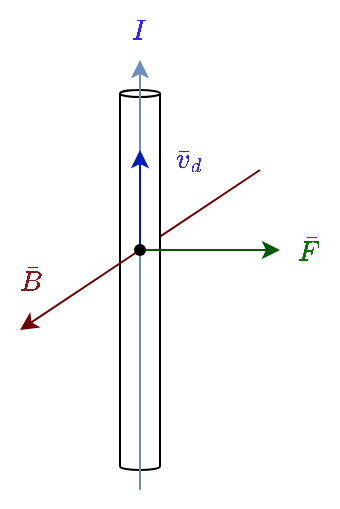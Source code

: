 <mxfile version="24.7.17">
  <diagram name="Pagina-1" id="4ycWftfBCLb5dWx7IBtZ">
    <mxGraphModel dx="811" dy="470" grid="1" gridSize="10" guides="1" tooltips="1" connect="1" arrows="1" fold="1" page="1" pageScale="1" pageWidth="827" pageHeight="1169" math="1" shadow="0">
      <root>
        <mxCell id="0" />
        <mxCell id="1" parent="0" />
        <mxCell id="9qYLlYT3zbWsOiFQajUe-21" value="" style="endArrow=classic;html=1;rounded=0;fillColor=#a20025;strokeColor=#6F0000;" edge="1" parent="1">
          <mxGeometry width="50" height="50" relative="1" as="geometry">
            <mxPoint x="390" y="250" as="sourcePoint" />
            <mxPoint x="330" y="290" as="targetPoint" />
          </mxGeometry>
        </mxCell>
        <mxCell id="9qYLlYT3zbWsOiFQajUe-22" value="" style="shape=cylinder3;whiteSpace=wrap;html=1;boundedLbl=1;backgroundOutline=1;size=1.722;" vertex="1" parent="1">
          <mxGeometry x="320" y="210" width="20" height="190" as="geometry" />
        </mxCell>
        <mxCell id="9qYLlYT3zbWsOiFQajUe-23" value="" style="endArrow=classic;html=1;rounded=0;fillColor=#dae8fc;strokeColor=#6c8ebf;" edge="1" parent="1" target="9qYLlYT3zbWsOiFQajUe-24">
          <mxGeometry width="50" height="50" relative="1" as="geometry">
            <mxPoint x="330" y="410" as="sourcePoint" />
            <mxPoint x="330" y="180" as="targetPoint" />
          </mxGeometry>
        </mxCell>
        <mxCell id="9qYLlYT3zbWsOiFQajUe-24" value="\(I\)" style="text;html=1;align=center;verticalAlign=middle;whiteSpace=wrap;rounded=0;fontColor=#3224FF;" vertex="1" parent="1">
          <mxGeometry x="315" y="165" width="30" height="30" as="geometry" />
        </mxCell>
        <mxCell id="9qYLlYT3zbWsOiFQajUe-25" style="edgeStyle=orthogonalEdgeStyle;rounded=0;orthogonalLoop=1;jettySize=auto;html=1;fillColor=#0050ef;strokeColor=#001DBC;" edge="1" parent="1">
          <mxGeometry relative="1" as="geometry">
            <mxPoint x="330" y="240" as="targetPoint" />
            <mxPoint x="330" y="290" as="sourcePoint" />
          </mxGeometry>
        </mxCell>
        <mxCell id="9qYLlYT3zbWsOiFQajUe-27" value="\(\bar v_d\)" style="text;html=1;align=center;verticalAlign=middle;whiteSpace=wrap;rounded=0;fontColor=#3224FF;" vertex="1" parent="1">
          <mxGeometry x="340" y="230" width="30" height="30" as="geometry" />
        </mxCell>
        <mxCell id="9qYLlYT3zbWsOiFQajUe-28" value="" style="endArrow=classic;html=1;rounded=0;fillColor=#a20025;strokeColor=#6F0000;" edge="1" parent="1">
          <mxGeometry width="50" height="50" relative="1" as="geometry">
            <mxPoint x="330" y="290" as="sourcePoint" />
            <mxPoint x="270" y="330" as="targetPoint" />
          </mxGeometry>
        </mxCell>
        <mxCell id="9qYLlYT3zbWsOiFQajUe-29" value="\(\bar B\)" style="text;html=1;align=center;verticalAlign=middle;whiteSpace=wrap;rounded=0;fontColor=#821C1C;" vertex="1" parent="1">
          <mxGeometry x="260" y="290" width="30" height="30" as="geometry" />
        </mxCell>
        <mxCell id="9qYLlYT3zbWsOiFQajUe-31" value="" style="endArrow=classic;html=1;rounded=0;fillColor=#008a00;strokeColor=#005700;" edge="1" parent="1">
          <mxGeometry width="50" height="50" relative="1" as="geometry">
            <mxPoint x="330" y="290" as="sourcePoint" />
            <mxPoint x="400" y="290" as="targetPoint" />
          </mxGeometry>
        </mxCell>
        <mxCell id="9qYLlYT3zbWsOiFQajUe-32" value="" style="shape=waypoint;sketch=0;fillStyle=solid;size=6;pointerEvents=1;points=[];fillColor=none;resizable=0;rotatable=0;perimeter=centerPerimeter;snapToPoint=1;" vertex="1" parent="1">
          <mxGeometry x="320" y="280" width="20" height="20" as="geometry" />
        </mxCell>
        <mxCell id="9qYLlYT3zbWsOiFQajUe-33" value="\(\bar F\)" style="text;html=1;align=center;verticalAlign=middle;whiteSpace=wrap;rounded=0;fontColor=#047300;" vertex="1" parent="1">
          <mxGeometry x="399" y="275" width="30" height="30" as="geometry" />
        </mxCell>
      </root>
    </mxGraphModel>
  </diagram>
</mxfile>
